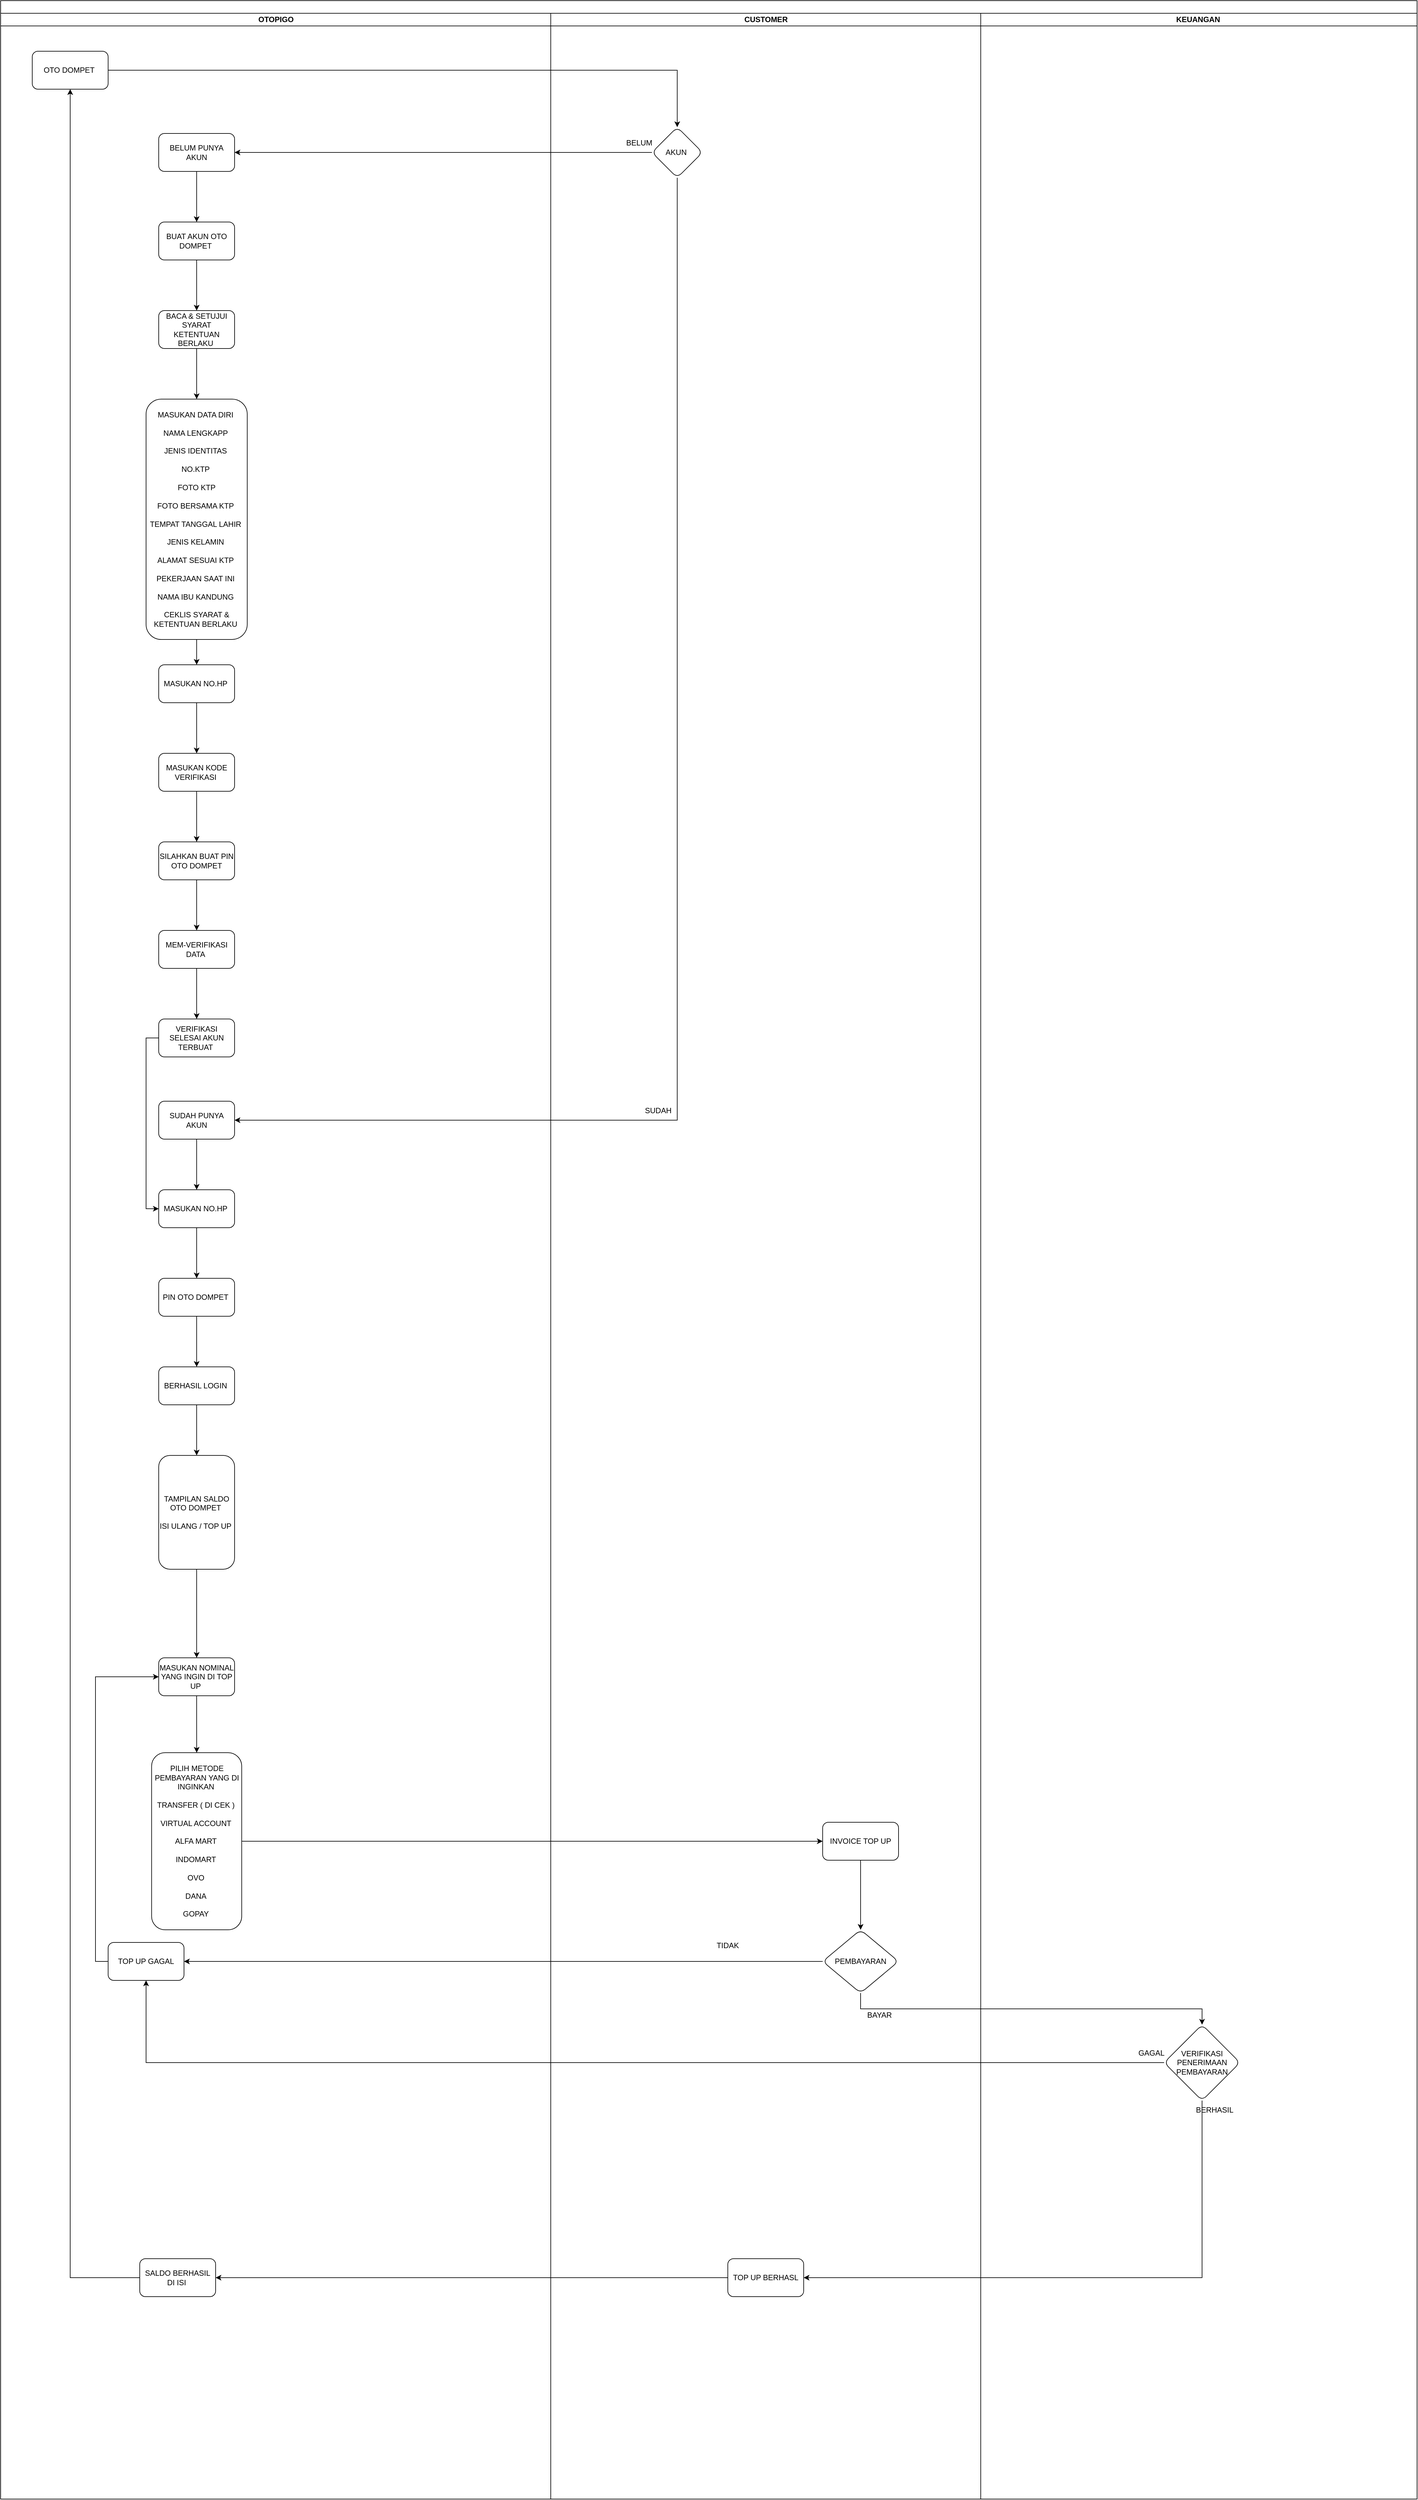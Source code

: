 <mxfile version="15.4.0" type="device"><diagram name="FLOWCHART ISI SALDO OTO DOMPET" id="74e2e168-ea6b-b213-b513-2b3c1d86103e"><mxGraphModel dx="2031" dy="1174" grid="1" gridSize="10" guides="1" tooltips="1" connect="1" arrows="1" fold="1" page="1" pageScale="1" pageWidth="1100" pageHeight="850" background="none" math="0" shadow="0"><root><mxCell id="0"/><mxCell id="1" parent="0"/><mxCell id="77e6c97f196da883-1" value="" style="swimlane;html=1;childLayout=stackLayout;startSize=20;rounded=0;shadow=0;labelBackgroundColor=none;strokeWidth=1;fontFamily=Verdana;fontSize=8;align=center;" parent="1" vertex="1"><mxGeometry x="70" y="40" width="2240" height="3950" as="geometry"/></mxCell><mxCell id="77e6c97f196da883-2" value="OTOPIGO" style="swimlane;html=1;startSize=20;" parent="77e6c97f196da883-1" vertex="1"><mxGeometry y="20" width="870" height="3930" as="geometry"/></mxCell><mxCell id="OiTyvefbGqlX5leGLuTl-6" value="OTO DOMPET&amp;nbsp;" style="rounded=1;whiteSpace=wrap;html=1;" parent="77e6c97f196da883-2" vertex="1"><mxGeometry x="50" y="60" width="120" height="60" as="geometry"/></mxCell><mxCell id="OiTyvefbGqlX5leGLuTl-9" value="BELUM PUNYA AKUN" style="whiteSpace=wrap;html=1;rounded=1;" parent="77e6c97f196da883-2" vertex="1"><mxGeometry x="250" y="190" width="120" height="60" as="geometry"/></mxCell><mxCell id="OiTyvefbGqlX5leGLuTl-11" value="SUDAH PUNYA AKUN" style="rounded=1;whiteSpace=wrap;html=1;" parent="77e6c97f196da883-2" vertex="1"><mxGeometry x="250" y="1720" width="120" height="60" as="geometry"/></mxCell><mxCell id="OiTyvefbGqlX5leGLuTl-30" style="edgeStyle=orthogonalEdgeStyle;rounded=0;orthogonalLoop=1;jettySize=auto;html=1;exitX=0.5;exitY=1;exitDx=0;exitDy=0;entryX=0.5;entryY=0;entryDx=0;entryDy=0;" parent="77e6c97f196da883-2" source="OiTyvefbGqlX5leGLuTl-27" target="OiTyvefbGqlX5leGLuTl-21" edge="1"><mxGeometry relative="1" as="geometry"/></mxCell><mxCell id="OiTyvefbGqlX5leGLuTl-27" value="MASUKAN DATA DIRI&amp;nbsp;&lt;br&gt;&lt;br&gt;NAMA LENGKAPP&amp;nbsp;&lt;br&gt;&lt;br&gt;JENIS IDENTITAS&amp;nbsp;&lt;br&gt;&lt;br&gt;NO.KTP&amp;nbsp;&lt;br&gt;&lt;br&gt;FOTO KTP&lt;br&gt;&lt;br&gt;FOTO BERSAMA KTP&amp;nbsp;&lt;br&gt;&lt;br&gt;TEMPAT TANGGAL LAHIR&amp;nbsp;&lt;br&gt;&lt;br&gt;JENIS KELAMIN&amp;nbsp;&lt;br&gt;&lt;br&gt;ALAMAT SESUAI KTP&amp;nbsp;&lt;br&gt;&lt;br&gt;PEKERJAAN SAAT INI&amp;nbsp;&lt;br&gt;&lt;br&gt;NAMA IBU KANDUNG&amp;nbsp;&lt;br&gt;&lt;br&gt;CEKLIS SYARAT &amp;amp; KETENTUAN BERLAKU&amp;nbsp;" style="whiteSpace=wrap;html=1;rounded=1;" parent="77e6c97f196da883-2" vertex="1"><mxGeometry x="230" y="610" width="160" height="380" as="geometry"/></mxCell><mxCell id="OiTyvefbGqlX5leGLuTl-21" value="MASUKAN NO.HP&amp;nbsp;" style="whiteSpace=wrap;html=1;rounded=1;" parent="77e6c97f196da883-2" vertex="1"><mxGeometry x="250" y="1030" width="120" height="60" as="geometry"/></mxCell><mxCell id="OiTyvefbGqlX5leGLuTl-23" value="MASUKAN KODE VERIFIKASI&amp;nbsp;" style="whiteSpace=wrap;html=1;rounded=1;" parent="77e6c97f196da883-2" vertex="1"><mxGeometry x="250" y="1170" width="120" height="60" as="geometry"/></mxCell><mxCell id="OiTyvefbGqlX5leGLuTl-24" value="" style="edgeStyle=orthogonalEdgeStyle;rounded=0;orthogonalLoop=1;jettySize=auto;html=1;" parent="77e6c97f196da883-2" source="OiTyvefbGqlX5leGLuTl-21" target="OiTyvefbGqlX5leGLuTl-23" edge="1"><mxGeometry relative="1" as="geometry"/></mxCell><mxCell id="OiTyvefbGqlX5leGLuTl-25" value="SILAHKAN BUAT PIN OTO DOMPET" style="whiteSpace=wrap;html=1;rounded=1;" parent="77e6c97f196da883-2" vertex="1"><mxGeometry x="250" y="1310" width="120" height="60" as="geometry"/></mxCell><mxCell id="OiTyvefbGqlX5leGLuTl-26" value="" style="edgeStyle=orthogonalEdgeStyle;rounded=0;orthogonalLoop=1;jettySize=auto;html=1;" parent="77e6c97f196da883-2" source="OiTyvefbGqlX5leGLuTl-23" target="OiTyvefbGqlX5leGLuTl-25" edge="1"><mxGeometry relative="1" as="geometry"/></mxCell><mxCell id="OiTyvefbGqlX5leGLuTl-48" value="PILIH METODE PEMBAYARAN YANG DI INGINKAN&amp;nbsp;&lt;br&gt;&lt;br&gt;TRANSFER ( DI CEK )&amp;nbsp;&lt;br&gt;&lt;br&gt;VIRTUAL ACCOUNT&amp;nbsp;&lt;br&gt;&lt;br&gt;ALFA MART&amp;nbsp;&lt;br&gt;&lt;br&gt;INDOMART&amp;nbsp;&lt;br&gt;&lt;br&gt;OVO&amp;nbsp;&lt;br&gt;&lt;br&gt;DANA&amp;nbsp;&lt;br&gt;&lt;br&gt;GOPAY&amp;nbsp;" style="whiteSpace=wrap;html=1;rounded=1;" parent="77e6c97f196da883-2" vertex="1"><mxGeometry x="238.75" y="2750" width="142.5" height="280" as="geometry"/></mxCell><mxCell id="OiTyvefbGqlX5leGLuTl-56" value="TOP UP GAGAL" style="whiteSpace=wrap;html=1;rounded=1;" parent="77e6c97f196da883-2" vertex="1"><mxGeometry x="170" y="3050" width="120" height="60" as="geometry"/></mxCell><mxCell id="OiTyvefbGqlX5leGLuTl-64" value="SALDO BERHASIL DI ISI&amp;nbsp;" style="whiteSpace=wrap;html=1;rounded=1;" parent="77e6c97f196da883-2" vertex="1"><mxGeometry x="220" y="3550" width="120" height="60" as="geometry"/></mxCell><mxCell id="OiTyvefbGqlX5leGLuTl-66" style="edgeStyle=orthogonalEdgeStyle;rounded=0;orthogonalLoop=1;jettySize=auto;html=1;" parent="77e6c97f196da883-2" source="OiTyvefbGqlX5leGLuTl-64" target="OiTyvefbGqlX5leGLuTl-6" edge="1"><mxGeometry relative="1" as="geometry"/></mxCell><mxCell id="OiTyvefbGqlX5leGLuTl-8" value="" style="edgeStyle=orthogonalEdgeStyle;rounded=0;orthogonalLoop=1;jettySize=auto;html=1;" parent="77e6c97f196da883-1" source="OiTyvefbGqlX5leGLuTl-6" target="OiTyvefbGqlX5leGLuTl-7" edge="1"><mxGeometry relative="1" as="geometry"/></mxCell><mxCell id="OiTyvefbGqlX5leGLuTl-10" value="" style="edgeStyle=orthogonalEdgeStyle;rounded=0;orthogonalLoop=1;jettySize=auto;html=1;" parent="77e6c97f196da883-1" source="OiTyvefbGqlX5leGLuTl-7" target="OiTyvefbGqlX5leGLuTl-9" edge="1"><mxGeometry relative="1" as="geometry"/></mxCell><mxCell id="OiTyvefbGqlX5leGLuTl-36" style="edgeStyle=orthogonalEdgeStyle;rounded=0;orthogonalLoop=1;jettySize=auto;html=1;exitX=0.5;exitY=1;exitDx=0;exitDy=0;entryX=1;entryY=0.5;entryDx=0;entryDy=0;" parent="77e6c97f196da883-1" source="OiTyvefbGqlX5leGLuTl-7" target="OiTyvefbGqlX5leGLuTl-11" edge="1"><mxGeometry relative="1" as="geometry"/></mxCell><mxCell id="OiTyvefbGqlX5leGLuTl-51" value="" style="edgeStyle=orthogonalEdgeStyle;rounded=0;orthogonalLoop=1;jettySize=auto;html=1;" parent="77e6c97f196da883-1" source="OiTyvefbGqlX5leGLuTl-48" target="OiTyvefbGqlX5leGLuTl-50" edge="1"><mxGeometry relative="1" as="geometry"/></mxCell><mxCell id="OiTyvefbGqlX5leGLuTl-57" value="" style="edgeStyle=orthogonalEdgeStyle;rounded=0;orthogonalLoop=1;jettySize=auto;html=1;" parent="77e6c97f196da883-1" source="OiTyvefbGqlX5leGLuTl-54" target="OiTyvefbGqlX5leGLuTl-56" edge="1"><mxGeometry relative="1" as="geometry"/></mxCell><mxCell id="OiTyvefbGqlX5leGLuTl-61" style="edgeStyle=orthogonalEdgeStyle;rounded=0;orthogonalLoop=1;jettySize=auto;html=1;exitX=0.5;exitY=1;exitDx=0;exitDy=0;entryX=0.5;entryY=0;entryDx=0;entryDy=0;" parent="77e6c97f196da883-1" source="OiTyvefbGqlX5leGLuTl-54" target="DdWbkd8y7HQmNA9MYi5Y-1" edge="1"><mxGeometry relative="1" as="geometry"/></mxCell><mxCell id="77e6c97f196da883-3" value="CUSTOMER" style="swimlane;html=1;startSize=20;" parent="77e6c97f196da883-1" vertex="1"><mxGeometry x="870" y="20" width="680" height="3930" as="geometry"/></mxCell><mxCell id="OiTyvefbGqlX5leGLuTl-7" value="AKUN&amp;nbsp;" style="rhombus;whiteSpace=wrap;html=1;rounded=1;" parent="77e6c97f196da883-3" vertex="1"><mxGeometry x="160" y="180" width="80" height="80" as="geometry"/></mxCell><mxCell id="OiTyvefbGqlX5leGLuTl-14" value="BELUM" style="text;html=1;strokeColor=none;fillColor=none;align=center;verticalAlign=middle;whiteSpace=wrap;rounded=0;" parent="77e6c97f196da883-3" vertex="1"><mxGeometry x="110" y="190" width="60" height="30" as="geometry"/></mxCell><mxCell id="OiTyvefbGqlX5leGLuTl-16" value="SUDAH" style="text;html=1;strokeColor=none;fillColor=none;align=center;verticalAlign=middle;whiteSpace=wrap;rounded=0;" parent="77e6c97f196da883-3" vertex="1"><mxGeometry x="140" y="1720" width="60" height="30" as="geometry"/></mxCell><mxCell id="OiTyvefbGqlX5leGLuTl-50" value="INVOICE TOP UP" style="whiteSpace=wrap;html=1;rounded=1;" parent="77e6c97f196da883-3" vertex="1"><mxGeometry x="430" y="2860" width="120" height="60" as="geometry"/></mxCell><mxCell id="OiTyvefbGqlX5leGLuTl-54" value="PEMBAYARAN" style="rhombus;whiteSpace=wrap;html=1;rounded=1;" parent="77e6c97f196da883-3" vertex="1"><mxGeometry x="430" y="3030" width="120" height="100" as="geometry"/></mxCell><mxCell id="OiTyvefbGqlX5leGLuTl-55" value="" style="edgeStyle=orthogonalEdgeStyle;rounded=0;orthogonalLoop=1;jettySize=auto;html=1;" parent="77e6c97f196da883-3" source="OiTyvefbGqlX5leGLuTl-50" target="OiTyvefbGqlX5leGLuTl-54" edge="1"><mxGeometry relative="1" as="geometry"/></mxCell><mxCell id="OiTyvefbGqlX5leGLuTl-62" value="BAYAR" style="text;html=1;strokeColor=none;fillColor=none;align=center;verticalAlign=middle;whiteSpace=wrap;rounded=0;" parent="77e6c97f196da883-3" vertex="1"><mxGeometry x="490" y="3150" width="60" height="30" as="geometry"/></mxCell><mxCell id="OiTyvefbGqlX5leGLuTl-63" value="TIDAK" style="text;html=1;strokeColor=none;fillColor=none;align=center;verticalAlign=middle;whiteSpace=wrap;rounded=0;" parent="77e6c97f196da883-3" vertex="1"><mxGeometry x="250" y="3040" width="60" height="30" as="geometry"/></mxCell><mxCell id="OiTyvefbGqlX5leGLuTl-59" value="TOP UP BERHASL" style="rounded=1;whiteSpace=wrap;html=1;" parent="77e6c97f196da883-3" vertex="1"><mxGeometry x="280" y="3550" width="120" height="60" as="geometry"/></mxCell><mxCell id="77e6c97f196da883-4" value="KEUANGAN&amp;nbsp;" style="swimlane;html=1;startSize=20;" parent="77e6c97f196da883-1" vertex="1"><mxGeometry x="1550" y="20" width="690" height="3930" as="geometry"/></mxCell><mxCell id="DdWbkd8y7HQmNA9MYi5Y-1" value="VERIFIKASI PENERIMAAN PEMBAYARAN" style="rhombus;rounded=1;whiteSpace=wrap;html=1;" vertex="1" parent="77e6c97f196da883-4"><mxGeometry x="290" y="3180" width="120" height="120" as="geometry"/></mxCell><mxCell id="DdWbkd8y7HQmNA9MYi5Y-5" value="GAGAL" style="text;html=1;strokeColor=none;fillColor=none;align=center;verticalAlign=middle;whiteSpace=wrap;rounded=0;" vertex="1" parent="77e6c97f196da883-4"><mxGeometry x="240" y="3210" width="60" height="30" as="geometry"/></mxCell><mxCell id="DdWbkd8y7HQmNA9MYi5Y-6" value="BERHASIL" style="text;html=1;strokeColor=none;fillColor=none;align=center;verticalAlign=middle;whiteSpace=wrap;rounded=0;" vertex="1" parent="77e6c97f196da883-4"><mxGeometry x="340" y="3300" width="60" height="30" as="geometry"/></mxCell><mxCell id="DdWbkd8y7HQmNA9MYi5Y-3" style="edgeStyle=orthogonalEdgeStyle;rounded=0;orthogonalLoop=1;jettySize=auto;html=1;exitX=0.5;exitY=1;exitDx=0;exitDy=0;entryX=1;entryY=0.5;entryDx=0;entryDy=0;" edge="1" parent="77e6c97f196da883-1" source="DdWbkd8y7HQmNA9MYi5Y-1" target="OiTyvefbGqlX5leGLuTl-59"><mxGeometry relative="1" as="geometry"/></mxCell><mxCell id="OiTyvefbGqlX5leGLuTl-65" value="" style="edgeStyle=orthogonalEdgeStyle;rounded=0;orthogonalLoop=1;jettySize=auto;html=1;" parent="77e6c97f196da883-1" source="OiTyvefbGqlX5leGLuTl-59" target="OiTyvefbGqlX5leGLuTl-64" edge="1"><mxGeometry relative="1" as="geometry"/></mxCell><mxCell id="DdWbkd8y7HQmNA9MYi5Y-4" style="edgeStyle=orthogonalEdgeStyle;rounded=0;orthogonalLoop=1;jettySize=auto;html=1;exitX=0;exitY=0.5;exitDx=0;exitDy=0;entryX=0.5;entryY=1;entryDx=0;entryDy=0;" edge="1" parent="77e6c97f196da883-1" source="DdWbkd8y7HQmNA9MYi5Y-1" target="OiTyvefbGqlX5leGLuTl-56"><mxGeometry relative="1" as="geometry"/></mxCell><mxCell id="OiTyvefbGqlX5leGLuTl-20" value="" style="edgeStyle=orthogonalEdgeStyle;rounded=0;orthogonalLoop=1;jettySize=auto;html=1;" parent="1" source="OiTyvefbGqlX5leGLuTl-17" target="OiTyvefbGqlX5leGLuTl-19" edge="1"><mxGeometry relative="1" as="geometry"/></mxCell><mxCell id="OiTyvefbGqlX5leGLuTl-17" value="BUAT AKUN OTO DOMPET&amp;nbsp;" style="whiteSpace=wrap;html=1;rounded=1;" parent="1" vertex="1"><mxGeometry x="320" y="390" width="120" height="60" as="geometry"/></mxCell><mxCell id="OiTyvefbGqlX5leGLuTl-18" value="" style="edgeStyle=orthogonalEdgeStyle;rounded=0;orthogonalLoop=1;jettySize=auto;html=1;" parent="1" source="OiTyvefbGqlX5leGLuTl-9" target="OiTyvefbGqlX5leGLuTl-17" edge="1"><mxGeometry relative="1" as="geometry"/></mxCell><mxCell id="OiTyvefbGqlX5leGLuTl-28" value="" style="edgeStyle=orthogonalEdgeStyle;rounded=0;orthogonalLoop=1;jettySize=auto;html=1;" parent="1" source="OiTyvefbGqlX5leGLuTl-19" target="OiTyvefbGqlX5leGLuTl-27" edge="1"><mxGeometry relative="1" as="geometry"/></mxCell><mxCell id="OiTyvefbGqlX5leGLuTl-19" value="BACA &amp;amp; SETUJUI SYARAT KETENTUAN BERLAKU&amp;nbsp;" style="whiteSpace=wrap;html=1;rounded=1;" parent="1" vertex="1"><mxGeometry x="320" y="530" width="120" height="60" as="geometry"/></mxCell><mxCell id="OiTyvefbGqlX5leGLuTl-34" value="" style="edgeStyle=orthogonalEdgeStyle;rounded=0;orthogonalLoop=1;jettySize=auto;html=1;" parent="1" source="OiTyvefbGqlX5leGLuTl-31" target="OiTyvefbGqlX5leGLuTl-33" edge="1"><mxGeometry relative="1" as="geometry"/></mxCell><mxCell id="OiTyvefbGqlX5leGLuTl-31" value="MEM-VERIFIKASI DATA&amp;nbsp;" style="whiteSpace=wrap;html=1;rounded=1;" parent="1" vertex="1"><mxGeometry x="320" y="1510" width="120" height="60" as="geometry"/></mxCell><mxCell id="OiTyvefbGqlX5leGLuTl-32" value="" style="edgeStyle=orthogonalEdgeStyle;rounded=0;orthogonalLoop=1;jettySize=auto;html=1;" parent="1" source="OiTyvefbGqlX5leGLuTl-25" target="OiTyvefbGqlX5leGLuTl-31" edge="1"><mxGeometry relative="1" as="geometry"/></mxCell><mxCell id="OiTyvefbGqlX5leGLuTl-43" style="edgeStyle=orthogonalEdgeStyle;rounded=0;orthogonalLoop=1;jettySize=auto;html=1;exitX=0;exitY=0.5;exitDx=0;exitDy=0;entryX=0;entryY=0.5;entryDx=0;entryDy=0;" parent="1" source="OiTyvefbGqlX5leGLuTl-33" target="OiTyvefbGqlX5leGLuTl-37" edge="1"><mxGeometry relative="1" as="geometry"/></mxCell><mxCell id="OiTyvefbGqlX5leGLuTl-33" value="VERIFIKASI SELESAI AKUN TERBUAT&amp;nbsp;" style="whiteSpace=wrap;html=1;rounded=1;" parent="1" vertex="1"><mxGeometry x="320" y="1650" width="120" height="60" as="geometry"/></mxCell><mxCell id="OiTyvefbGqlX5leGLuTl-40" value="" style="edgeStyle=orthogonalEdgeStyle;rounded=0;orthogonalLoop=1;jettySize=auto;html=1;" parent="1" source="OiTyvefbGqlX5leGLuTl-37" target="OiTyvefbGqlX5leGLuTl-39" edge="1"><mxGeometry relative="1" as="geometry"/></mxCell><mxCell id="OiTyvefbGqlX5leGLuTl-37" value="MASUKAN NO.HP&amp;nbsp;" style="whiteSpace=wrap;html=1;rounded=1;" parent="1" vertex="1"><mxGeometry x="320" y="1920" width="120" height="60" as="geometry"/></mxCell><mxCell id="OiTyvefbGqlX5leGLuTl-38" value="" style="edgeStyle=orthogonalEdgeStyle;rounded=0;orthogonalLoop=1;jettySize=auto;html=1;" parent="1" source="OiTyvefbGqlX5leGLuTl-11" target="OiTyvefbGqlX5leGLuTl-37" edge="1"><mxGeometry relative="1" as="geometry"/></mxCell><mxCell id="OiTyvefbGqlX5leGLuTl-42" value="" style="edgeStyle=orthogonalEdgeStyle;rounded=0;orthogonalLoop=1;jettySize=auto;html=1;" parent="1" source="OiTyvefbGqlX5leGLuTl-39" target="OiTyvefbGqlX5leGLuTl-41" edge="1"><mxGeometry relative="1" as="geometry"/></mxCell><mxCell id="OiTyvefbGqlX5leGLuTl-39" value="PIN OTO DOMPET&amp;nbsp;" style="whiteSpace=wrap;html=1;rounded=1;" parent="1" vertex="1"><mxGeometry x="320" y="2060" width="120" height="60" as="geometry"/></mxCell><mxCell id="OiTyvefbGqlX5leGLuTl-45" value="" style="edgeStyle=orthogonalEdgeStyle;rounded=0;orthogonalLoop=1;jettySize=auto;html=1;" parent="1" source="OiTyvefbGqlX5leGLuTl-41" target="OiTyvefbGqlX5leGLuTl-44" edge="1"><mxGeometry relative="1" as="geometry"/></mxCell><mxCell id="OiTyvefbGqlX5leGLuTl-41" value="BERHASIL LOGIN&amp;nbsp;" style="whiteSpace=wrap;html=1;rounded=1;" parent="1" vertex="1"><mxGeometry x="320" y="2200" width="120" height="60" as="geometry"/></mxCell><mxCell id="OiTyvefbGqlX5leGLuTl-47" value="" style="edgeStyle=orthogonalEdgeStyle;rounded=0;orthogonalLoop=1;jettySize=auto;html=1;" parent="1" source="OiTyvefbGqlX5leGLuTl-44" target="OiTyvefbGqlX5leGLuTl-46" edge="1"><mxGeometry relative="1" as="geometry"/></mxCell><mxCell id="OiTyvefbGqlX5leGLuTl-44" value="TAMPILAN SALDO OTO DOMPET&amp;nbsp;&lt;br&gt;&lt;br&gt;ISI ULANG / TOP UP&amp;nbsp;&lt;br&gt;" style="whiteSpace=wrap;html=1;rounded=1;" parent="1" vertex="1"><mxGeometry x="320" y="2340" width="120" height="180" as="geometry"/></mxCell><mxCell id="OiTyvefbGqlX5leGLuTl-49" value="" style="edgeStyle=orthogonalEdgeStyle;rounded=0;orthogonalLoop=1;jettySize=auto;html=1;" parent="1" source="OiTyvefbGqlX5leGLuTl-46" target="OiTyvefbGqlX5leGLuTl-48" edge="1"><mxGeometry relative="1" as="geometry"/></mxCell><mxCell id="OiTyvefbGqlX5leGLuTl-46" value="MASUKAN NOMINAL YANG INGIN DI TOP UP&amp;nbsp;" style="whiteSpace=wrap;html=1;rounded=1;" parent="1" vertex="1"><mxGeometry x="320" y="2660" width="120" height="60" as="geometry"/></mxCell><mxCell id="OiTyvefbGqlX5leGLuTl-69" style="edgeStyle=orthogonalEdgeStyle;rounded=0;orthogonalLoop=1;jettySize=auto;html=1;exitX=0;exitY=0.5;exitDx=0;exitDy=0;entryX=0;entryY=0.5;entryDx=0;entryDy=0;" parent="1" source="OiTyvefbGqlX5leGLuTl-56" target="OiTyvefbGqlX5leGLuTl-46" edge="1"><mxGeometry relative="1" as="geometry"/></mxCell></root></mxGraphModel></diagram></mxfile>